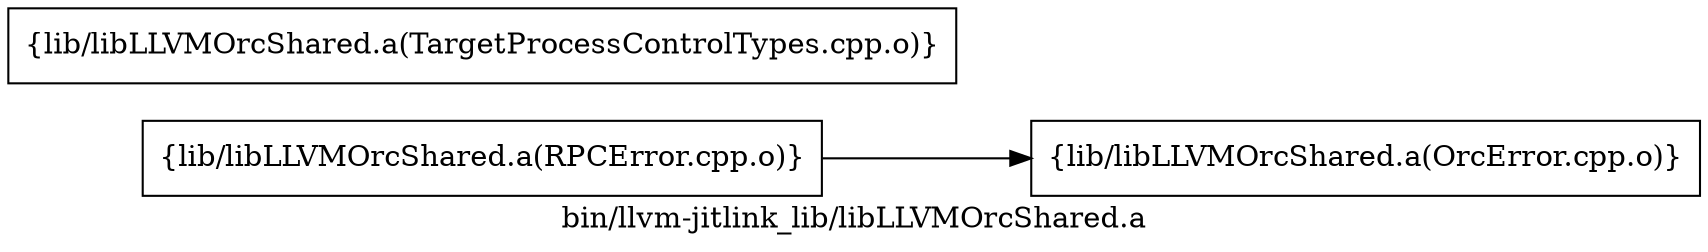 digraph "bin/llvm-jitlink_lib/libLLVMOrcShared.a" {
	label="bin/llvm-jitlink_lib/libLLVMOrcShared.a";
	rankdir=LR;

	Node0x5559f706f448 [shape=record,shape=box,group=0,label="{lib/libLLVMOrcShared.a(OrcError.cpp.o)}"];
	Node0x5559f706fb78 [shape=record,shape=box,group=0,label="{lib/libLLVMOrcShared.a(RPCError.cpp.o)}"];
	Node0x5559f706fb78 -> Node0x5559f706f448;
	Node0x5559f706e2c8 [shape=record,shape=box,group=0,label="{lib/libLLVMOrcShared.a(TargetProcessControlTypes.cpp.o)}"];
}
